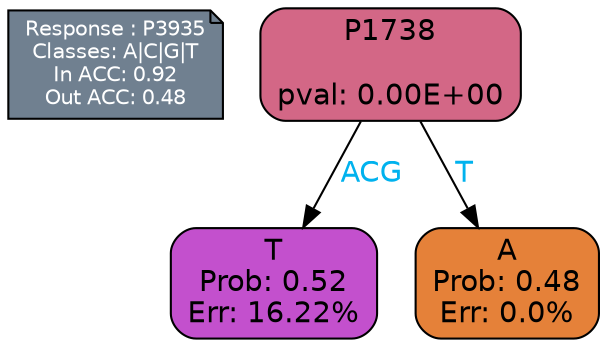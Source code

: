 digraph Tree {
node [shape=box, style="filled, rounded", color="black", fontname=helvetica] ;
graph [ranksep=equally, splines=polylines, bgcolor=transparent, dpi=600] ;
edge [fontname=helvetica] ;
LEGEND [label="Response : P3935
Classes: A|C|G|T
In ACC: 0.92
Out ACC: 0.48
",shape=note,align=left,style=filled,fillcolor="slategray",fontcolor="white",fontsize=10];1 [label="P1738

pval: 0.00E+00", fillcolor="#d36786"] ;
2 [label="T
Prob: 0.52
Err: 16.22%", fillcolor="#c350cd"] ;
3 [label="A
Prob: 0.48
Err: 0.0%", fillcolor="#e58139"] ;
1 -> 2 [label="ACG",fontcolor=deepskyblue2] ;
1 -> 3 [label="T",fontcolor=deepskyblue2] ;
{rank = same; 2;3;}{rank = same; LEGEND;1;}}